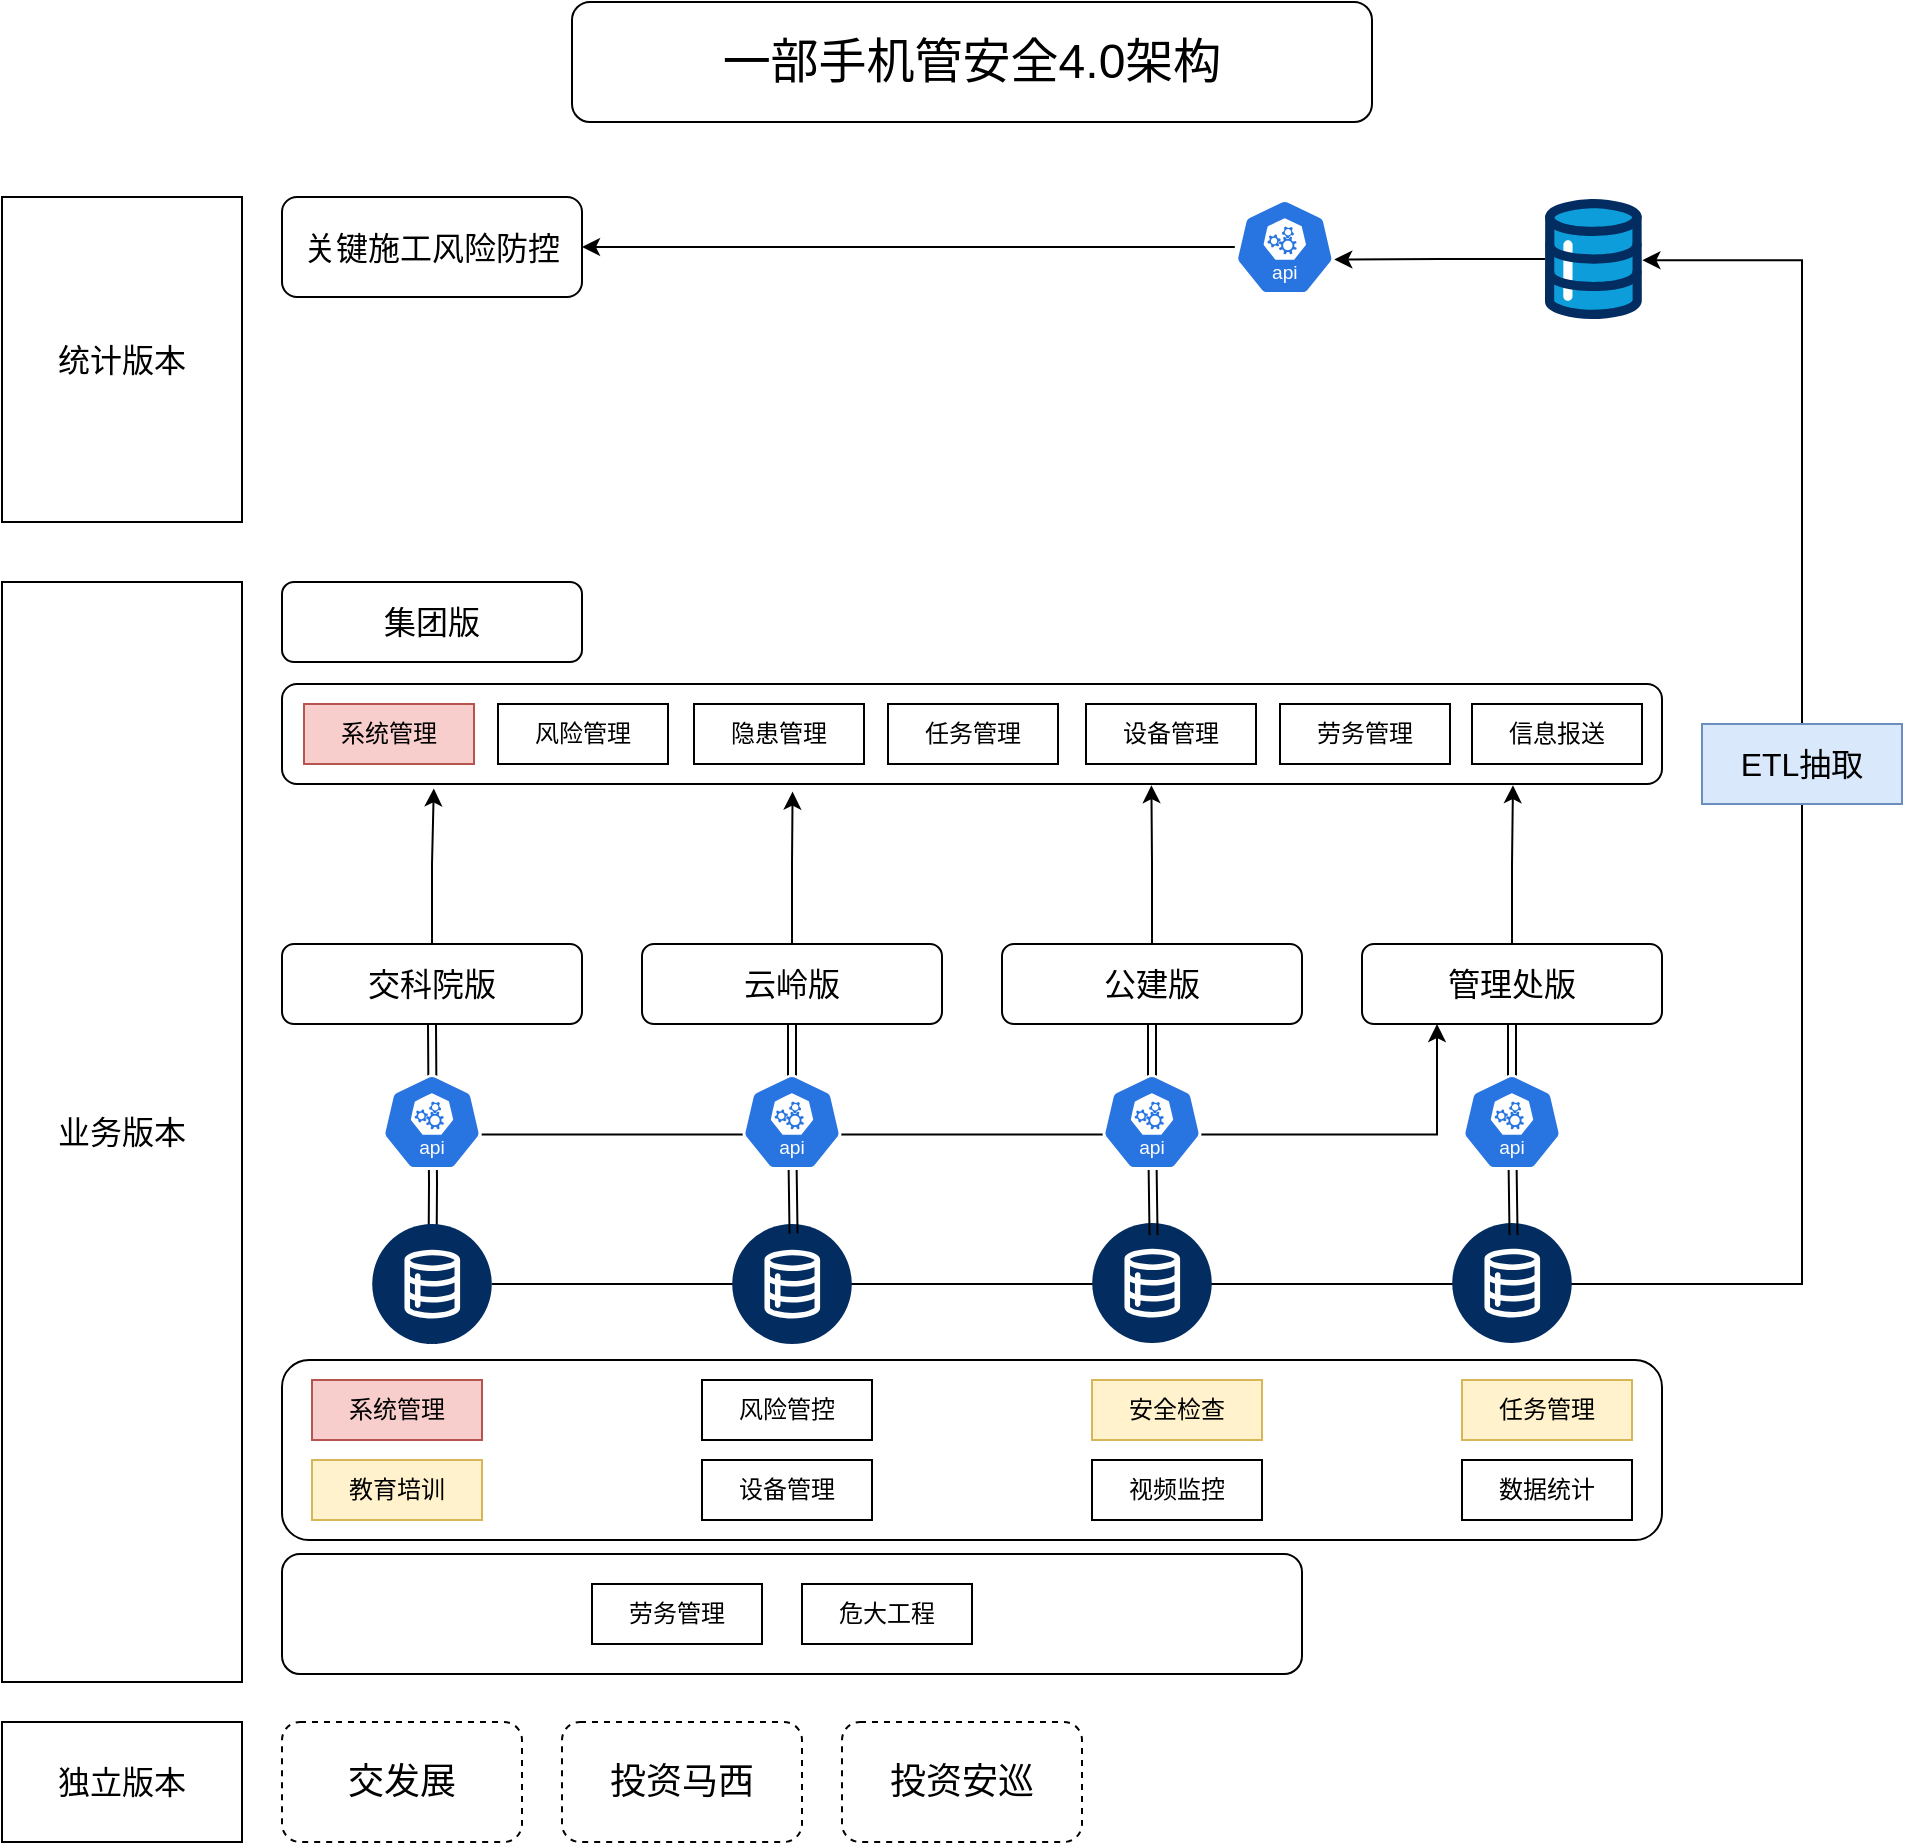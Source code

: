 <mxfile version="24.9.0">
  <diagram name="第 1 页" id="hRdyBuIe_j8G2PpD1SFF">
    <mxGraphModel dx="1050" dy="557" grid="1" gridSize="10" guides="1" tooltips="1" connect="1" arrows="1" fold="1" page="1" pageScale="1" pageWidth="827" pageHeight="1169" math="0" shadow="0">
      <root>
        <mxCell id="0" />
        <mxCell id="1" parent="0" />
        <mxCell id="npg-B8WdXjfn3l7shgS7-78" style="edgeStyle=orthogonalEdgeStyle;rounded=0;orthogonalLoop=1;jettySize=auto;html=1;entryX=1.006;entryY=0.51;entryDx=0;entryDy=0;entryPerimeter=0;" edge="1" parent="1" source="npg-B8WdXjfn3l7shgS7-51" target="npg-B8WdXjfn3l7shgS7-77">
          <mxGeometry relative="1" as="geometry">
            <Array as="points">
              <mxPoint x="910" y="661" />
              <mxPoint x="910" y="149" />
            </Array>
          </mxGeometry>
        </mxCell>
        <mxCell id="npg-B8WdXjfn3l7shgS7-1" value="&lt;font style=&quot;font-size: 24px;&quot;&gt;一部手机管安全4.0架构&lt;/font&gt;" style="rounded=1;whiteSpace=wrap;html=1;" vertex="1" parent="1">
          <mxGeometry x="295" y="20" width="400" height="60" as="geometry" />
        </mxCell>
        <mxCell id="npg-B8WdXjfn3l7shgS7-2" value="&lt;font style=&quot;font-size: 16px;&quot;&gt;云岭版&lt;/font&gt;" style="rounded=1;whiteSpace=wrap;html=1;" vertex="1" parent="1">
          <mxGeometry x="330" y="491" width="150" height="40" as="geometry" />
        </mxCell>
        <mxCell id="npg-B8WdXjfn3l7shgS7-3" value="&lt;font style=&quot;font-size: 16px;&quot;&gt;交科院版&lt;/font&gt;" style="rounded=1;whiteSpace=wrap;html=1;" vertex="1" parent="1">
          <mxGeometry x="150" y="491" width="150" height="40" as="geometry" />
        </mxCell>
        <mxCell id="npg-B8WdXjfn3l7shgS7-4" value="&lt;font style=&quot;font-size: 16px;&quot;&gt;公建版&lt;/font&gt;" style="rounded=1;whiteSpace=wrap;html=1;" vertex="1" parent="1">
          <mxGeometry x="510" y="491" width="150" height="40" as="geometry" />
        </mxCell>
        <mxCell id="npg-B8WdXjfn3l7shgS7-5" value="&lt;font style=&quot;font-size: 16px;&quot;&gt;管理处版&lt;/font&gt;" style="rounded=1;whiteSpace=wrap;html=1;" vertex="1" parent="1">
          <mxGeometry x="690" y="491" width="150" height="40" as="geometry" />
        </mxCell>
        <mxCell id="npg-B8WdXjfn3l7shgS7-6" value="&lt;font style=&quot;font-size: 18px;&quot;&gt;交发展&lt;/font&gt;" style="rounded=1;whiteSpace=wrap;html=1;dashed=1;" vertex="1" parent="1">
          <mxGeometry x="150" y="880" width="120" height="60" as="geometry" />
        </mxCell>
        <mxCell id="npg-B8WdXjfn3l7shgS7-7" value="&lt;font style=&quot;font-size: 18px;&quot;&gt;投资马西&lt;/font&gt;" style="rounded=1;whiteSpace=wrap;html=1;dashed=1;" vertex="1" parent="1">
          <mxGeometry x="290" y="880" width="120" height="60" as="geometry" />
        </mxCell>
        <mxCell id="npg-B8WdXjfn3l7shgS7-8" value="&lt;font style=&quot;font-size: 18px;&quot;&gt;投资安巡&lt;/font&gt;" style="rounded=1;whiteSpace=wrap;html=1;dashed=1;" vertex="1" parent="1">
          <mxGeometry x="430" y="880" width="120" height="60" as="geometry" />
        </mxCell>
        <mxCell id="npg-B8WdXjfn3l7shgS7-9" value="&lt;font style=&quot;font-size: 16px;&quot;&gt;集团版&lt;/font&gt;" style="rounded=1;whiteSpace=wrap;html=1;" vertex="1" parent="1">
          <mxGeometry x="150" y="310" width="150" height="40" as="geometry" />
        </mxCell>
        <mxCell id="npg-B8WdXjfn3l7shgS7-10" value="&lt;font style=&quot;font-size: 16px;&quot;&gt;关键施工风险防控&lt;/font&gt;" style="rounded=1;whiteSpace=wrap;html=1;" vertex="1" parent="1">
          <mxGeometry x="150" y="117.5" width="150" height="50" as="geometry" />
        </mxCell>
        <mxCell id="npg-B8WdXjfn3l7shgS7-13" value="&lt;font style=&quot;font-size: 16px;&quot;&gt;独立版本&lt;/font&gt;" style="rounded=0;whiteSpace=wrap;html=1;" vertex="1" parent="1">
          <mxGeometry x="10" y="880" width="120" height="60" as="geometry" />
        </mxCell>
        <mxCell id="npg-B8WdXjfn3l7shgS7-14" value="&lt;font style=&quot;font-size: 16px;&quot;&gt;业务版本&lt;/font&gt;" style="rounded=0;whiteSpace=wrap;html=1;" vertex="1" parent="1">
          <mxGeometry x="10" y="310" width="120" height="550" as="geometry" />
        </mxCell>
        <mxCell id="npg-B8WdXjfn3l7shgS7-15" value="&lt;font style=&quot;font-size: 16px;&quot;&gt;统计版本&lt;/font&gt;" style="rounded=0;whiteSpace=wrap;html=1;" vertex="1" parent="1">
          <mxGeometry x="10" y="117.5" width="120" height="162.5" as="geometry" />
        </mxCell>
        <mxCell id="npg-B8WdXjfn3l7shgS7-18" value="" style="rounded=1;whiteSpace=wrap;html=1;" vertex="1" parent="1">
          <mxGeometry x="150" y="699" width="690" height="90" as="geometry" />
        </mxCell>
        <mxCell id="npg-B8WdXjfn3l7shgS7-19" value="系统管理" style="rounded=0;whiteSpace=wrap;html=1;fillColor=#f8cecc;strokeColor=#b85450;" vertex="1" parent="1">
          <mxGeometry x="165" y="709" width="85" height="30" as="geometry" />
        </mxCell>
        <mxCell id="npg-B8WdXjfn3l7shgS7-20" value="风险管控" style="rounded=0;whiteSpace=wrap;html=1;" vertex="1" parent="1">
          <mxGeometry x="360" y="709" width="85" height="30" as="geometry" />
        </mxCell>
        <mxCell id="npg-B8WdXjfn3l7shgS7-32" value="" style="rounded=1;whiteSpace=wrap;html=1;" vertex="1" parent="1">
          <mxGeometry x="150" y="796" width="510" height="60" as="geometry" />
        </mxCell>
        <mxCell id="npg-B8WdXjfn3l7shgS7-22" value="危大工程" style="rounded=0;whiteSpace=wrap;html=1;" vertex="1" parent="1">
          <mxGeometry x="410" y="811" width="85" height="30" as="geometry" />
        </mxCell>
        <mxCell id="npg-B8WdXjfn3l7shgS7-23" value="安全检查" style="rounded=0;whiteSpace=wrap;html=1;fillColor=#fff2cc;strokeColor=#d6b656;" vertex="1" parent="1">
          <mxGeometry x="555" y="709" width="85" height="30" as="geometry" />
        </mxCell>
        <mxCell id="npg-B8WdXjfn3l7shgS7-24" value="任务管理" style="rounded=0;whiteSpace=wrap;html=1;fillColor=#fff2cc;strokeColor=#d6b656;" vertex="1" parent="1">
          <mxGeometry x="740" y="709" width="85" height="30" as="geometry" />
        </mxCell>
        <mxCell id="npg-B8WdXjfn3l7shgS7-25" value="劳务管理" style="rounded=0;whiteSpace=wrap;html=1;" vertex="1" parent="1">
          <mxGeometry x="305" y="811" width="85" height="30" as="geometry" />
        </mxCell>
        <mxCell id="npg-B8WdXjfn3l7shgS7-26" value="设备管理" style="rounded=0;whiteSpace=wrap;html=1;" vertex="1" parent="1">
          <mxGeometry x="360" y="749" width="85" height="30" as="geometry" />
        </mxCell>
        <mxCell id="npg-B8WdXjfn3l7shgS7-28" value="视频监控" style="rounded=0;whiteSpace=wrap;html=1;" vertex="1" parent="1">
          <mxGeometry x="555" y="749" width="85" height="30" as="geometry" />
        </mxCell>
        <mxCell id="npg-B8WdXjfn3l7shgS7-30" value="教育培训" style="rounded=0;whiteSpace=wrap;html=1;fillColor=#fff2cc;strokeColor=#d6b656;" vertex="1" parent="1">
          <mxGeometry x="165" y="749" width="85" height="30" as="geometry" />
        </mxCell>
        <mxCell id="npg-B8WdXjfn3l7shgS7-31" value="数据统计" style="rounded=0;whiteSpace=wrap;html=1;" vertex="1" parent="1">
          <mxGeometry x="740" y="749" width="85" height="30" as="geometry" />
        </mxCell>
        <mxCell id="npg-B8WdXjfn3l7shgS7-38" style="edgeStyle=orthogonalEdgeStyle;rounded=0;orthogonalLoop=1;jettySize=auto;html=1;exitX=0.5;exitY=1;exitDx=0;exitDy=0;shape=link;" edge="1" parent="1" target="npg-B8WdXjfn3l7shgS7-3">
          <mxGeometry relative="1" as="geometry">
            <mxPoint x="225" y="691" as="sourcePoint" />
          </mxGeometry>
        </mxCell>
        <mxCell id="npg-B8WdXjfn3l7shgS7-72" style="edgeStyle=orthogonalEdgeStyle;rounded=0;orthogonalLoop=1;jettySize=auto;html=1;exitX=0.995;exitY=0.63;exitDx=0;exitDy=0;exitPerimeter=0;entryX=0.25;entryY=1;entryDx=0;entryDy=0;" edge="1" parent="1" source="npg-B8WdXjfn3l7shgS7-45" target="npg-B8WdXjfn3l7shgS7-5">
          <mxGeometry relative="1" as="geometry" />
        </mxCell>
        <mxCell id="npg-B8WdXjfn3l7shgS7-45" value="" style="aspect=fixed;sketch=0;html=1;dashed=0;whitespace=wrap;verticalLabelPosition=bottom;verticalAlign=top;fillColor=#2875E2;strokeColor=#ffffff;points=[[0.005,0.63,0],[0.1,0.2,0],[0.9,0.2,0],[0.5,0,0],[0.995,0.63,0],[0.72,0.99,0],[0.5,1,0],[0.28,0.99,0]];shape=mxgraph.kubernetes.icon2;kubernetesLabel=1;prIcon=api" vertex="1" parent="1">
          <mxGeometry x="200" y="556" width="50" height="48" as="geometry" />
        </mxCell>
        <mxCell id="npg-B8WdXjfn3l7shgS7-51" value="" style="verticalLabelPosition=bottom;aspect=fixed;html=1;shape=mxgraph.salesforce.data2;" vertex="1" parent="1">
          <mxGeometry x="195" y="631" width="60" height="60" as="geometry" />
        </mxCell>
        <mxCell id="npg-B8WdXjfn3l7shgS7-52" value="" style="verticalLabelPosition=bottom;aspect=fixed;html=1;shape=mxgraph.salesforce.data2;" vertex="1" parent="1">
          <mxGeometry x="375" y="631" width="60" height="60" as="geometry" />
        </mxCell>
        <mxCell id="npg-B8WdXjfn3l7shgS7-53" value="" style="verticalLabelPosition=bottom;aspect=fixed;html=1;shape=mxgraph.salesforce.data2;" vertex="1" parent="1">
          <mxGeometry x="555" y="630.5" width="60" height="60" as="geometry" />
        </mxCell>
        <mxCell id="npg-B8WdXjfn3l7shgS7-54" value="" style="verticalLabelPosition=bottom;aspect=fixed;html=1;shape=mxgraph.salesforce.data2;" vertex="1" parent="1">
          <mxGeometry x="735" y="630.5" width="60" height="60" as="geometry" />
        </mxCell>
        <mxCell id="npg-B8WdXjfn3l7shgS7-56" value="" style="rounded=1;whiteSpace=wrap;html=1;" vertex="1" parent="1">
          <mxGeometry x="150" y="361" width="690" height="50" as="geometry" />
        </mxCell>
        <mxCell id="npg-B8WdXjfn3l7shgS7-57" value="系统管理" style="rounded=0;whiteSpace=wrap;html=1;fillColor=#f8cecc;strokeColor=#b85450;" vertex="1" parent="1">
          <mxGeometry x="161" y="371" width="85" height="30" as="geometry" />
        </mxCell>
        <mxCell id="npg-B8WdXjfn3l7shgS7-58" value="风险管理" style="rounded=0;whiteSpace=wrap;html=1;" vertex="1" parent="1">
          <mxGeometry x="258" y="371" width="85" height="30" as="geometry" />
        </mxCell>
        <mxCell id="npg-B8WdXjfn3l7shgS7-61" value="隐患管理" style="rounded=0;whiteSpace=wrap;html=1;" vertex="1" parent="1">
          <mxGeometry x="356" y="371" width="85" height="30" as="geometry" />
        </mxCell>
        <mxCell id="npg-B8WdXjfn3l7shgS7-62" value="任务管理" style="rounded=0;whiteSpace=wrap;html=1;" vertex="1" parent="1">
          <mxGeometry x="453" y="371" width="85" height="30" as="geometry" />
        </mxCell>
        <mxCell id="npg-B8WdXjfn3l7shgS7-63" value="劳务管理" style="rounded=0;whiteSpace=wrap;html=1;" vertex="1" parent="1">
          <mxGeometry x="649" y="371" width="85" height="30" as="geometry" />
        </mxCell>
        <mxCell id="npg-B8WdXjfn3l7shgS7-64" value="设备管理" style="rounded=0;whiteSpace=wrap;html=1;" vertex="1" parent="1">
          <mxGeometry x="552" y="371" width="85" height="30" as="geometry" />
        </mxCell>
        <mxCell id="npg-B8WdXjfn3l7shgS7-66" value="信息报送" style="rounded=0;whiteSpace=wrap;html=1;" vertex="1" parent="1">
          <mxGeometry x="745" y="371" width="85" height="30" as="geometry" />
        </mxCell>
        <mxCell id="npg-B8WdXjfn3l7shgS7-68" style="edgeStyle=orthogonalEdgeStyle;rounded=0;orthogonalLoop=1;jettySize=auto;html=1;exitX=0.5;exitY=1;exitDx=0;exitDy=0;entryX=0.513;entryY=0.08;entryDx=0;entryDy=0;entryPerimeter=0;shape=link;" edge="1" parent="1" source="npg-B8WdXjfn3l7shgS7-2" target="npg-B8WdXjfn3l7shgS7-52">
          <mxGeometry relative="1" as="geometry" />
        </mxCell>
        <mxCell id="npg-B8WdXjfn3l7shgS7-69" style="edgeStyle=orthogonalEdgeStyle;rounded=0;orthogonalLoop=1;jettySize=auto;html=1;exitX=0.5;exitY=1;exitDx=0;exitDy=0;entryX=0.513;entryY=0.102;entryDx=0;entryDy=0;entryPerimeter=0;shape=link;" edge="1" parent="1" source="npg-B8WdXjfn3l7shgS7-4" target="npg-B8WdXjfn3l7shgS7-53">
          <mxGeometry relative="1" as="geometry" />
        </mxCell>
        <mxCell id="npg-B8WdXjfn3l7shgS7-46" value="" style="aspect=fixed;sketch=0;html=1;dashed=0;whitespace=wrap;verticalLabelPosition=bottom;verticalAlign=top;fillColor=#2875E2;strokeColor=#ffffff;points=[[0.005,0.63,0],[0.1,0.2,0],[0.9,0.2,0],[0.5,0,0],[0.995,0.63,0],[0.72,0.99,0],[0.5,1,0],[0.28,0.99,0]];shape=mxgraph.kubernetes.icon2;kubernetesLabel=1;prIcon=api" vertex="1" parent="1">
          <mxGeometry x="380" y="556" width="50" height="48" as="geometry" />
        </mxCell>
        <mxCell id="npg-B8WdXjfn3l7shgS7-70" style="edgeStyle=orthogonalEdgeStyle;rounded=0;orthogonalLoop=1;jettySize=auto;html=1;exitX=0.5;exitY=1;exitDx=0;exitDy=0;entryX=0.513;entryY=0.102;entryDx=0;entryDy=0;entryPerimeter=0;shape=link;" edge="1" parent="1" source="npg-B8WdXjfn3l7shgS7-5" target="npg-B8WdXjfn3l7shgS7-54">
          <mxGeometry relative="1" as="geometry" />
        </mxCell>
        <mxCell id="npg-B8WdXjfn3l7shgS7-47" value="" style="aspect=fixed;sketch=0;html=1;dashed=0;whitespace=wrap;verticalLabelPosition=bottom;verticalAlign=top;fillColor=#2875E2;strokeColor=#ffffff;points=[[0.005,0.63,0],[0.1,0.2,0],[0.9,0.2,0],[0.5,0,0],[0.995,0.63,0],[0.72,0.99,0],[0.5,1,0],[0.28,0.99,0]];shape=mxgraph.kubernetes.icon2;kubernetesLabel=1;prIcon=api" vertex="1" parent="1">
          <mxGeometry x="560" y="556" width="50" height="48" as="geometry" />
        </mxCell>
        <mxCell id="npg-B8WdXjfn3l7shgS7-48" value="" style="aspect=fixed;sketch=0;html=1;dashed=0;whitespace=wrap;verticalLabelPosition=bottom;verticalAlign=top;fillColor=#2875E2;strokeColor=#ffffff;points=[[0.005,0.63,0],[0.1,0.2,0],[0.9,0.2,0],[0.5,0,0],[0.995,0.63,0],[0.72,0.99,0],[0.5,1,0],[0.28,0.99,0]];shape=mxgraph.kubernetes.icon2;kubernetesLabel=1;prIcon=api" vertex="1" parent="1">
          <mxGeometry x="740" y="556" width="50" height="48" as="geometry" />
        </mxCell>
        <mxCell id="npg-B8WdXjfn3l7shgS7-73" style="edgeStyle=orthogonalEdgeStyle;rounded=0;orthogonalLoop=1;jettySize=auto;html=1;entryX=0.11;entryY=1.044;entryDx=0;entryDy=0;entryPerimeter=0;" edge="1" parent="1" source="npg-B8WdXjfn3l7shgS7-3" target="npg-B8WdXjfn3l7shgS7-56">
          <mxGeometry relative="1" as="geometry" />
        </mxCell>
        <mxCell id="npg-B8WdXjfn3l7shgS7-74" style="edgeStyle=orthogonalEdgeStyle;rounded=0;orthogonalLoop=1;jettySize=auto;html=1;entryX=0.37;entryY=1.076;entryDx=0;entryDy=0;entryPerimeter=0;" edge="1" parent="1" source="npg-B8WdXjfn3l7shgS7-2" target="npg-B8WdXjfn3l7shgS7-56">
          <mxGeometry relative="1" as="geometry" />
        </mxCell>
        <mxCell id="npg-B8WdXjfn3l7shgS7-75" style="edgeStyle=orthogonalEdgeStyle;rounded=0;orthogonalLoop=1;jettySize=auto;html=1;entryX=0.63;entryY=1.012;entryDx=0;entryDy=0;entryPerimeter=0;" edge="1" parent="1" source="npg-B8WdXjfn3l7shgS7-4" target="npg-B8WdXjfn3l7shgS7-56">
          <mxGeometry relative="1" as="geometry" />
        </mxCell>
        <mxCell id="npg-B8WdXjfn3l7shgS7-76" style="edgeStyle=orthogonalEdgeStyle;rounded=0;orthogonalLoop=1;jettySize=auto;html=1;entryX=0.892;entryY=1.012;entryDx=0;entryDy=0;entryPerimeter=0;" edge="1" parent="1" source="npg-B8WdXjfn3l7shgS7-5" target="npg-B8WdXjfn3l7shgS7-56">
          <mxGeometry relative="1" as="geometry" />
        </mxCell>
        <mxCell id="npg-B8WdXjfn3l7shgS7-77" value="" style="verticalLabelPosition=bottom;aspect=fixed;html=1;shape=mxgraph.salesforce.data;" vertex="1" parent="1">
          <mxGeometry x="781.4" y="118.5" width="48.6" height="60" as="geometry" />
        </mxCell>
        <mxCell id="npg-B8WdXjfn3l7shgS7-79" value="&lt;font style=&quot;font-size: 16px;&quot;&gt;ETL抽取&lt;/font&gt;" style="rounded=0;whiteSpace=wrap;html=1;fillColor=#dae8fc;strokeColor=#6c8ebf;" vertex="1" parent="1">
          <mxGeometry x="860" y="381" width="100" height="40" as="geometry" />
        </mxCell>
        <mxCell id="npg-B8WdXjfn3l7shgS7-82" style="edgeStyle=orthogonalEdgeStyle;rounded=0;orthogonalLoop=1;jettySize=auto;html=1;entryX=1;entryY=0.5;entryDx=0;entryDy=0;" edge="1" parent="1" source="npg-B8WdXjfn3l7shgS7-80" target="npg-B8WdXjfn3l7shgS7-10">
          <mxGeometry relative="1" as="geometry" />
        </mxCell>
        <mxCell id="npg-B8WdXjfn3l7shgS7-80" value="" style="aspect=fixed;sketch=0;html=1;dashed=0;whitespace=wrap;verticalLabelPosition=bottom;verticalAlign=top;fillColor=#2875E2;strokeColor=#ffffff;points=[[0.005,0.63,0],[0.1,0.2,0],[0.9,0.2,0],[0.5,0,0],[0.995,0.63,0],[0.72,0.99,0],[0.5,1,0],[0.28,0.99,0]];shape=mxgraph.kubernetes.icon2;kubernetesLabel=1;prIcon=api" vertex="1" parent="1">
          <mxGeometry x="626.4" y="118.5" width="50" height="48" as="geometry" />
        </mxCell>
        <mxCell id="npg-B8WdXjfn3l7shgS7-83" style="edgeStyle=orthogonalEdgeStyle;rounded=0;orthogonalLoop=1;jettySize=auto;html=1;entryX=0.995;entryY=0.63;entryDx=0;entryDy=0;entryPerimeter=0;" edge="1" parent="1" source="npg-B8WdXjfn3l7shgS7-77" target="npg-B8WdXjfn3l7shgS7-80">
          <mxGeometry relative="1" as="geometry" />
        </mxCell>
      </root>
    </mxGraphModel>
  </diagram>
</mxfile>
